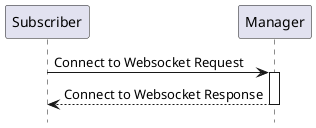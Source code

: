 @startuml

hide footbox

participant "Subscriber" as Subscriber
participant "Manager" as Manager

Subscriber->Manager: Connect to Websocket Request
activate Manager
Manager-->Subscriber: Connect to Websocket Response
deactivate Manager

@enduml